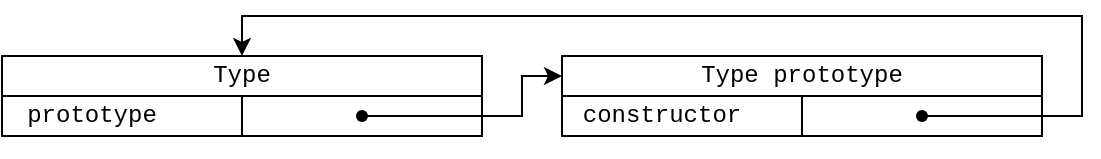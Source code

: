<mxfile version="20.2.3" type="device"><diagram id="_tYYUzs5kKO-PYihU7h1" name="第 1 页"><mxGraphModel dx="786" dy="531" grid="1" gridSize="10" guides="1" tooltips="1" connect="1" arrows="1" fold="1" page="1" pageScale="1" pageWidth="827" pageHeight="1169" math="0" shadow="0"><root><mxCell id="0"/><mxCell id="1" parent="0"/><mxCell id="wedgBFQ5hAjc3oGbm-V4-1" value="" style="rounded=0;whiteSpace=wrap;html=1;fontFamily=Courier New;" vertex="1" parent="1"><mxGeometry x="40" y="280" width="240" height="40" as="geometry"/></mxCell><mxCell id="wedgBFQ5hAjc3oGbm-V4-4" value="" style="endArrow=none;html=1;rounded=0;exitX=0;exitY=0.5;exitDx=0;exitDy=0;entryX=1;entryY=0.5;entryDx=0;entryDy=0;fontFamily=Courier New;" edge="1" parent="1" source="wedgBFQ5hAjc3oGbm-V4-1" target="wedgBFQ5hAjc3oGbm-V4-1"><mxGeometry width="50" height="50" relative="1" as="geometry"><mxPoint x="380" y="300" as="sourcePoint"/><mxPoint x="430" y="250" as="targetPoint"/></mxGeometry></mxCell><mxCell id="wedgBFQ5hAjc3oGbm-V4-5" value="" style="endArrow=none;html=1;rounded=0;exitX=0.5;exitY=1;exitDx=0;exitDy=0;fontFamily=Courier New;entryX=0.5;entryY=1;entryDx=0;entryDy=0;" edge="1" parent="1" source="wedgBFQ5hAjc3oGbm-V4-1" target="wedgBFQ5hAjc3oGbm-V4-6"><mxGeometry width="50" height="50" relative="1" as="geometry"><mxPoint x="330" y="300" as="sourcePoint"/><mxPoint x="120" y="300" as="targetPoint"/></mxGeometry></mxCell><mxCell id="wedgBFQ5hAjc3oGbm-V4-6" value="Type" style="text;html=1;strokeColor=none;fillColor=none;align=center;verticalAlign=middle;whiteSpace=wrap;rounded=0;fontFamily=Courier New;" vertex="1" parent="1"><mxGeometry x="130" y="280" width="60" height="20" as="geometry"/></mxCell><mxCell id="wedgBFQ5hAjc3oGbm-V4-7" value="prototype" style="text;html=1;strokeColor=none;fillColor=none;align=center;verticalAlign=middle;whiteSpace=wrap;rounded=0;fontFamily=Courier New;" vertex="1" parent="1"><mxGeometry x="50" y="300" width="70" height="20" as="geometry"/></mxCell><mxCell id="wedgBFQ5hAjc3oGbm-V4-9" value="" style="rounded=0;whiteSpace=wrap;html=1;fontFamily=Courier New;" vertex="1" parent="1"><mxGeometry x="320" y="280" width="240" height="40" as="geometry"/></mxCell><mxCell id="wedgBFQ5hAjc3oGbm-V4-10" value="" style="endArrow=none;html=1;rounded=0;exitX=0;exitY=0.5;exitDx=0;exitDy=0;entryX=1;entryY=0.5;entryDx=0;entryDy=0;fontFamily=Courier New;" edge="1" parent="1" source="wedgBFQ5hAjc3oGbm-V4-9" target="wedgBFQ5hAjc3oGbm-V4-9"><mxGeometry width="50" height="50" relative="1" as="geometry"><mxPoint x="660" y="300" as="sourcePoint"/><mxPoint x="710" y="250" as="targetPoint"/></mxGeometry></mxCell><mxCell id="wedgBFQ5hAjc3oGbm-V4-11" value="" style="endArrow=none;html=1;rounded=0;exitX=0.5;exitY=1;exitDx=0;exitDy=0;fontFamily=Courier New;entryX=0.5;entryY=1;entryDx=0;entryDy=0;" edge="1" parent="1" source="wedgBFQ5hAjc3oGbm-V4-9" target="wedgBFQ5hAjc3oGbm-V4-12"><mxGeometry width="50" height="50" relative="1" as="geometry"><mxPoint x="610" y="300" as="sourcePoint"/><mxPoint x="400" y="300" as="targetPoint"/></mxGeometry></mxCell><mxCell id="wedgBFQ5hAjc3oGbm-V4-12" value="Type prototype" style="text;html=1;strokeColor=none;fillColor=none;align=center;verticalAlign=middle;whiteSpace=wrap;rounded=0;fontFamily=Courier New;" vertex="1" parent="1"><mxGeometry x="380" y="280" width="120" height="20" as="geometry"/></mxCell><mxCell id="wedgBFQ5hAjc3oGbm-V4-13" value="constructor" style="text;html=1;strokeColor=none;fillColor=none;align=center;verticalAlign=middle;whiteSpace=wrap;rounded=0;fontFamily=Courier New;" vertex="1" parent="1"><mxGeometry x="340" y="300" width="60" height="20" as="geometry"/></mxCell><mxCell id="wedgBFQ5hAjc3oGbm-V4-15" value="" style="edgeStyle=elbowEdgeStyle;elbow=horizontal;endArrow=classic;html=1;rounded=0;fontFamily=Courier New;exitX=0.588;exitY=0.613;exitDx=0;exitDy=0;exitPerimeter=0;entryX=0;entryY=0.25;entryDx=0;entryDy=0;" edge="1" parent="1" source="wedgBFQ5hAjc3oGbm-V4-17" target="wedgBFQ5hAjc3oGbm-V4-9"><mxGeometry width="50" height="50" relative="1" as="geometry"><mxPoint x="240" y="360" as="sourcePoint"/><mxPoint x="370" y="250" as="targetPoint"/><Array as="points"><mxPoint x="300" y="310"/></Array></mxGeometry></mxCell><mxCell id="wedgBFQ5hAjc3oGbm-V4-17" value="" style="shape=waypoint;sketch=0;fillStyle=solid;size=6;pointerEvents=1;points=[];fillColor=none;resizable=0;rotatable=0;perimeter=centerPerimeter;snapToPoint=1;fontFamily=Courier New;" vertex="1" parent="1"><mxGeometry x="200" y="290" width="40" height="40" as="geometry"/></mxCell><mxCell id="wedgBFQ5hAjc3oGbm-V4-20" value="" style="shape=waypoint;sketch=0;fillStyle=solid;size=6;pointerEvents=1;points=[];fillColor=none;resizable=0;rotatable=0;perimeter=centerPerimeter;snapToPoint=1;fontFamily=Courier New;" vertex="1" parent="1"><mxGeometry x="480" y="290" width="40" height="40" as="geometry"/></mxCell><mxCell id="wedgBFQ5hAjc3oGbm-V4-22" value="" style="edgeStyle=segmentEdgeStyle;endArrow=classic;html=1;rounded=0;fontFamily=Courier New;entryX=0.5;entryY=0;entryDx=0;entryDy=0;" edge="1" parent="1" source="wedgBFQ5hAjc3oGbm-V4-20" target="wedgBFQ5hAjc3oGbm-V4-1"><mxGeometry width="50" height="50" relative="1" as="geometry"><mxPoint x="320" y="300" as="sourcePoint"/><mxPoint x="370" y="250" as="targetPoint"/><Array as="points"><mxPoint x="580" y="310"/><mxPoint x="580" y="260"/><mxPoint x="160" y="260"/></Array></mxGeometry></mxCell></root></mxGraphModel></diagram></mxfile>